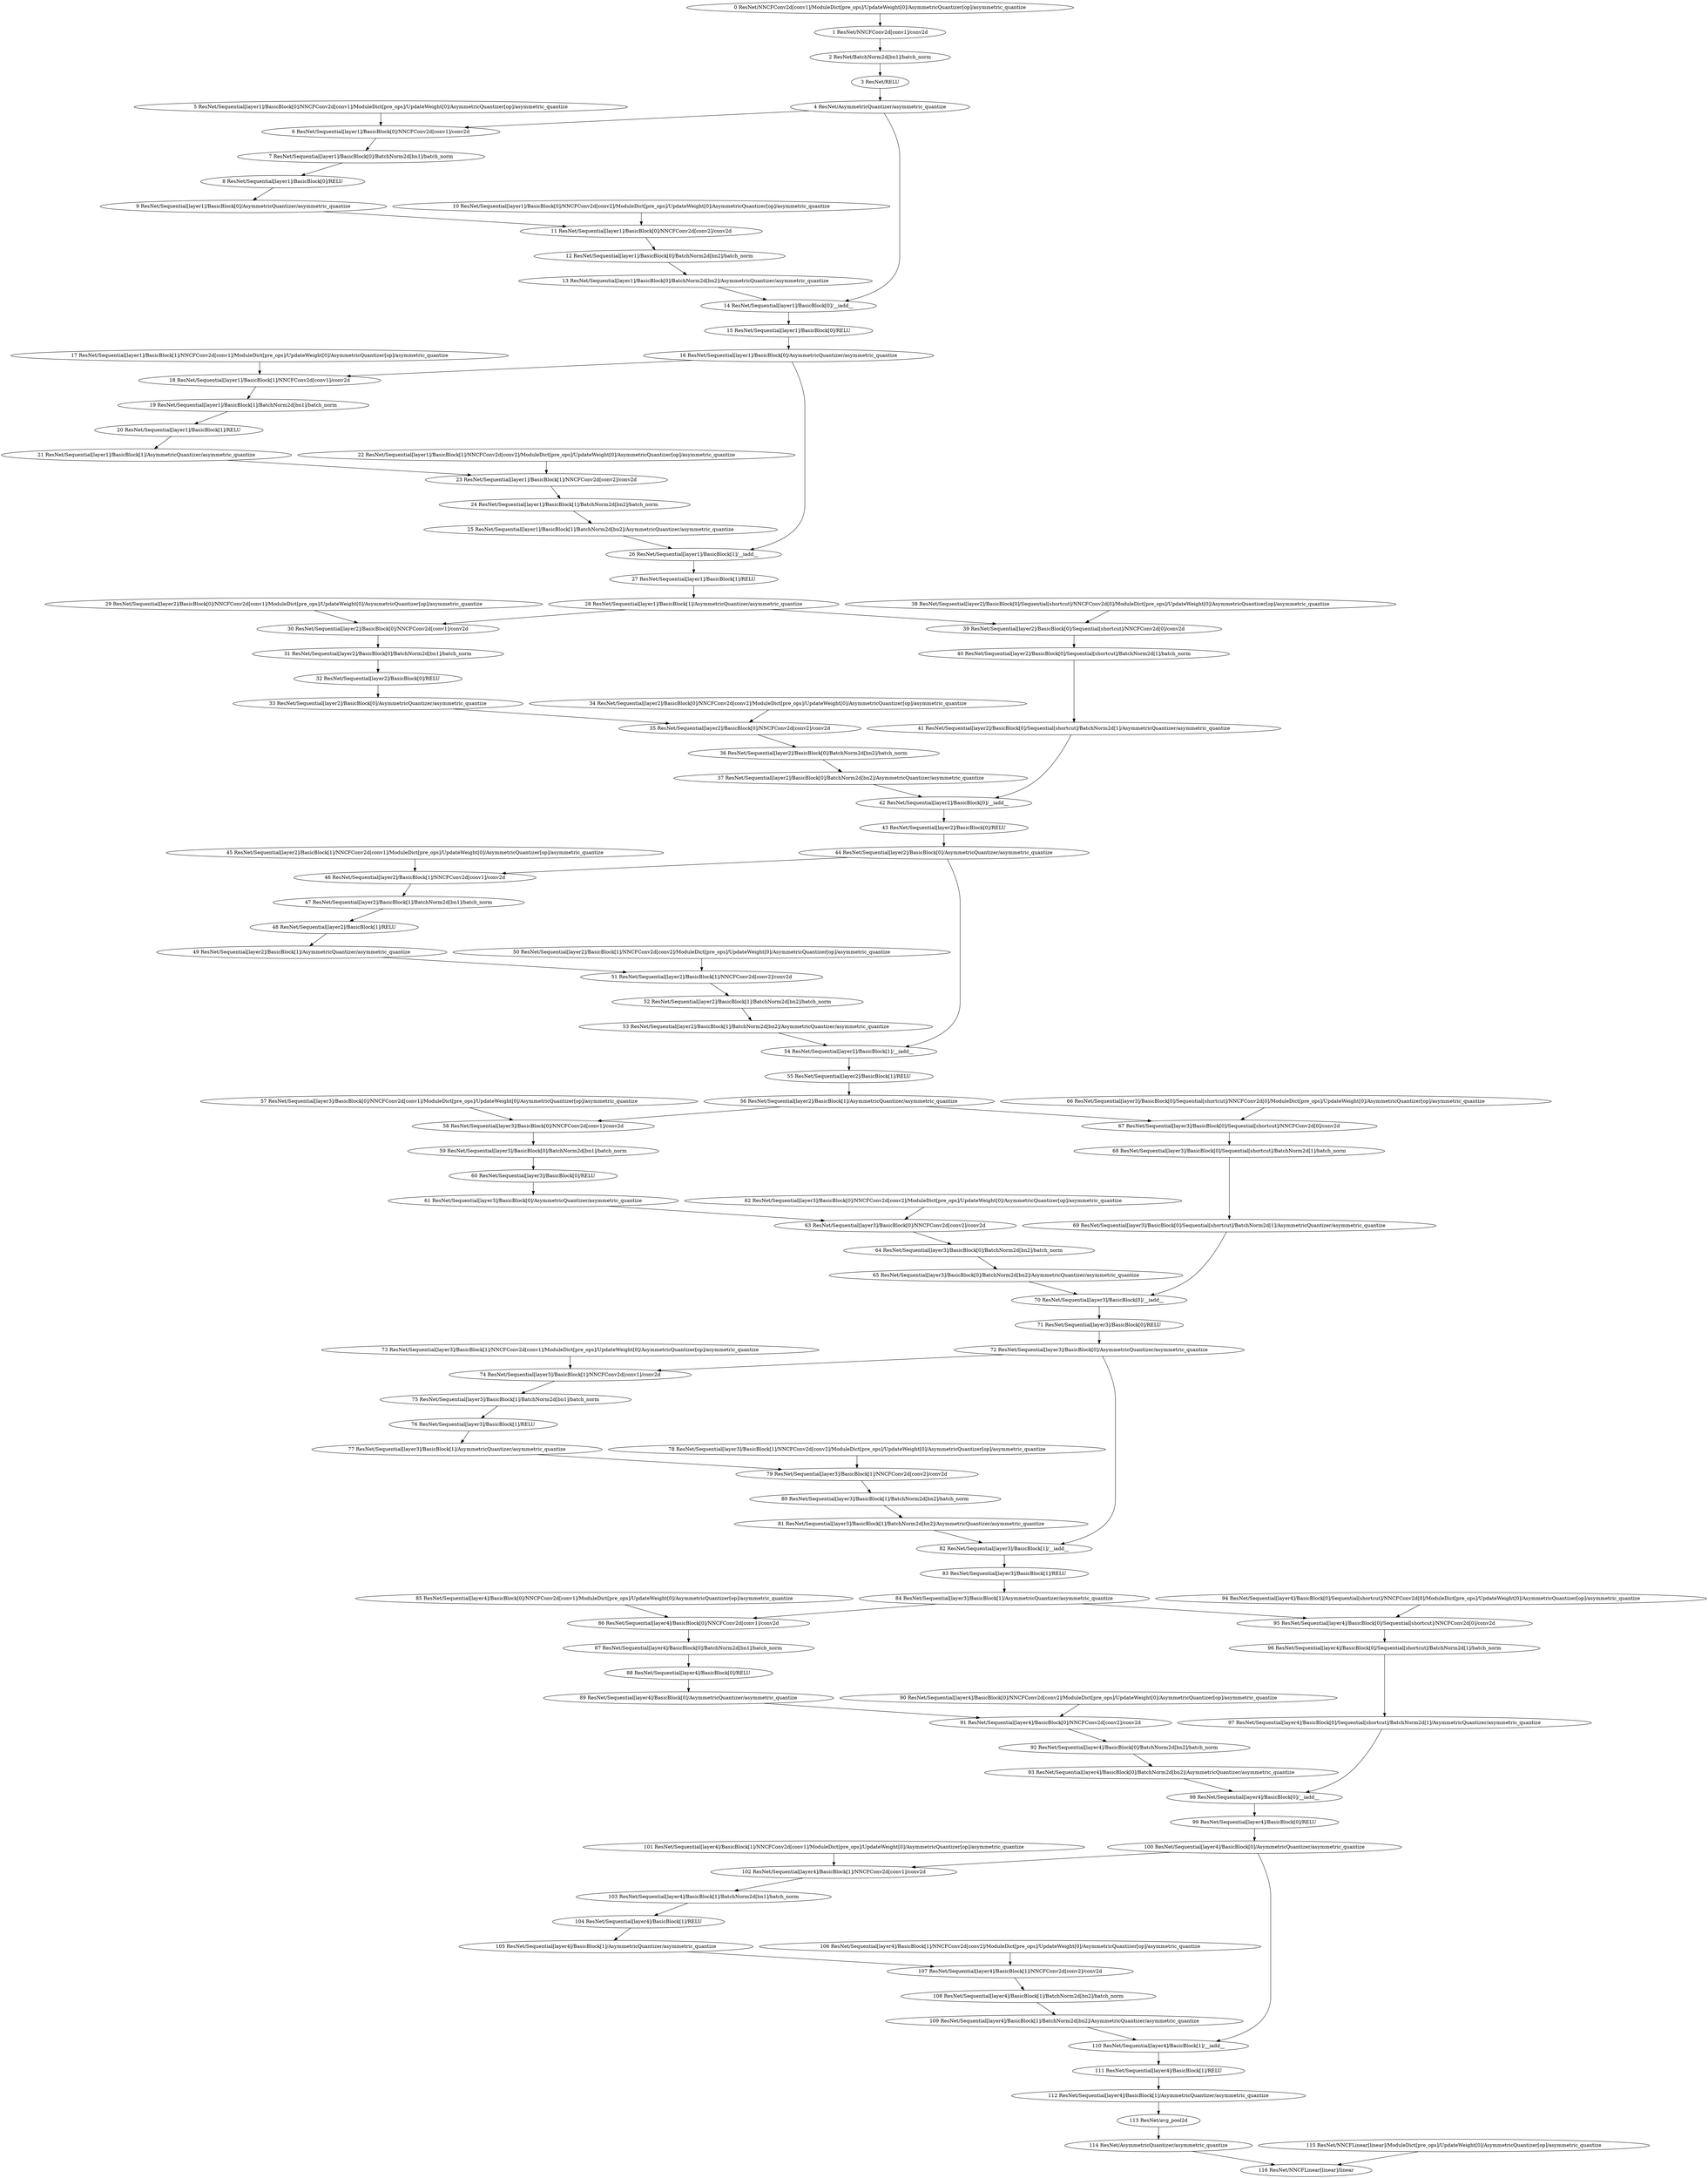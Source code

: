 strict digraph  {
"0 ResNet/NNCFConv2d[conv1]/ModuleDict[pre_ops]/UpdateWeight[0]/AsymmetricQuantizer[op]/asymmetric_quantize" [id=0, scope="ResNet/NNCFConv2d[conv1]/ModuleDict[pre_ops]/UpdateWeight[0]/AsymmetricQuantizer[op]", type=asymmetric_quantize];
"1 ResNet/NNCFConv2d[conv1]/conv2d" [id=1, scope="ResNet/NNCFConv2d[conv1]", type=conv2d];
"2 ResNet/BatchNorm2d[bn1]/batch_norm" [id=2, scope="ResNet/BatchNorm2d[bn1]", type=batch_norm];
"3 ResNet/RELU" [id=3, scope=ResNet, type=RELU];
"4 ResNet/AsymmetricQuantizer/asymmetric_quantize" [id=4, scope="ResNet/AsymmetricQuantizer", type=asymmetric_quantize];
"5 ResNet/Sequential[layer1]/BasicBlock[0]/NNCFConv2d[conv1]/ModuleDict[pre_ops]/UpdateWeight[0]/AsymmetricQuantizer[op]/asymmetric_quantize" [id=5, scope="ResNet/Sequential[layer1]/BasicBlock[0]/NNCFConv2d[conv1]/ModuleDict[pre_ops]/UpdateWeight[0]/AsymmetricQuantizer[op]", type=asymmetric_quantize];
"6 ResNet/Sequential[layer1]/BasicBlock[0]/NNCFConv2d[conv1]/conv2d" [id=6, scope="ResNet/Sequential[layer1]/BasicBlock[0]/NNCFConv2d[conv1]", type=conv2d];
"7 ResNet/Sequential[layer1]/BasicBlock[0]/BatchNorm2d[bn1]/batch_norm" [id=7, scope="ResNet/Sequential[layer1]/BasicBlock[0]/BatchNorm2d[bn1]", type=batch_norm];
"8 ResNet/Sequential[layer1]/BasicBlock[0]/RELU" [id=8, scope="ResNet/Sequential[layer1]/BasicBlock[0]", type=RELU];
"9 ResNet/Sequential[layer1]/BasicBlock[0]/AsymmetricQuantizer/asymmetric_quantize" [id=9, scope="ResNet/Sequential[layer1]/BasicBlock[0]/AsymmetricQuantizer", type=asymmetric_quantize];
"10 ResNet/Sequential[layer1]/BasicBlock[0]/NNCFConv2d[conv2]/ModuleDict[pre_ops]/UpdateWeight[0]/AsymmetricQuantizer[op]/asymmetric_quantize" [id=10, scope="ResNet/Sequential[layer1]/BasicBlock[0]/NNCFConv2d[conv2]/ModuleDict[pre_ops]/UpdateWeight[0]/AsymmetricQuantizer[op]", type=asymmetric_quantize];
"11 ResNet/Sequential[layer1]/BasicBlock[0]/NNCFConv2d[conv2]/conv2d" [id=11, scope="ResNet/Sequential[layer1]/BasicBlock[0]/NNCFConv2d[conv2]", type=conv2d];
"12 ResNet/Sequential[layer1]/BasicBlock[0]/BatchNorm2d[bn2]/batch_norm" [id=12, scope="ResNet/Sequential[layer1]/BasicBlock[0]/BatchNorm2d[bn2]", type=batch_norm];
"13 ResNet/Sequential[layer1]/BasicBlock[0]/BatchNorm2d[bn2]/AsymmetricQuantizer/asymmetric_quantize" [id=13, scope="ResNet/Sequential[layer1]/BasicBlock[0]/BatchNorm2d[bn2]/AsymmetricQuantizer", type=asymmetric_quantize];
"14 ResNet/Sequential[layer1]/BasicBlock[0]/__iadd__" [id=14, scope="ResNet/Sequential[layer1]/BasicBlock[0]", type=__iadd__];
"15 ResNet/Sequential[layer1]/BasicBlock[0]/RELU" [id=15, scope="ResNet/Sequential[layer1]/BasicBlock[0]", type=RELU];
"16 ResNet/Sequential[layer1]/BasicBlock[0]/AsymmetricQuantizer/asymmetric_quantize" [id=16, scope="ResNet/Sequential[layer1]/BasicBlock[0]/AsymmetricQuantizer", type=asymmetric_quantize];
"17 ResNet/Sequential[layer1]/BasicBlock[1]/NNCFConv2d[conv1]/ModuleDict[pre_ops]/UpdateWeight[0]/AsymmetricQuantizer[op]/asymmetric_quantize" [id=17, scope="ResNet/Sequential[layer1]/BasicBlock[1]/NNCFConv2d[conv1]/ModuleDict[pre_ops]/UpdateWeight[0]/AsymmetricQuantizer[op]", type=asymmetric_quantize];
"18 ResNet/Sequential[layer1]/BasicBlock[1]/NNCFConv2d[conv1]/conv2d" [id=18, scope="ResNet/Sequential[layer1]/BasicBlock[1]/NNCFConv2d[conv1]", type=conv2d];
"19 ResNet/Sequential[layer1]/BasicBlock[1]/BatchNorm2d[bn1]/batch_norm" [id=19, scope="ResNet/Sequential[layer1]/BasicBlock[1]/BatchNorm2d[bn1]", type=batch_norm];
"20 ResNet/Sequential[layer1]/BasicBlock[1]/RELU" [id=20, scope="ResNet/Sequential[layer1]/BasicBlock[1]", type=RELU];
"21 ResNet/Sequential[layer1]/BasicBlock[1]/AsymmetricQuantizer/asymmetric_quantize" [id=21, scope="ResNet/Sequential[layer1]/BasicBlock[1]/AsymmetricQuantizer", type=asymmetric_quantize];
"22 ResNet/Sequential[layer1]/BasicBlock[1]/NNCFConv2d[conv2]/ModuleDict[pre_ops]/UpdateWeight[0]/AsymmetricQuantizer[op]/asymmetric_quantize" [id=22, scope="ResNet/Sequential[layer1]/BasicBlock[1]/NNCFConv2d[conv2]/ModuleDict[pre_ops]/UpdateWeight[0]/AsymmetricQuantizer[op]", type=asymmetric_quantize];
"23 ResNet/Sequential[layer1]/BasicBlock[1]/NNCFConv2d[conv2]/conv2d" [id=23, scope="ResNet/Sequential[layer1]/BasicBlock[1]/NNCFConv2d[conv2]", type=conv2d];
"24 ResNet/Sequential[layer1]/BasicBlock[1]/BatchNorm2d[bn2]/batch_norm" [id=24, scope="ResNet/Sequential[layer1]/BasicBlock[1]/BatchNorm2d[bn2]", type=batch_norm];
"25 ResNet/Sequential[layer1]/BasicBlock[1]/BatchNorm2d[bn2]/AsymmetricQuantizer/asymmetric_quantize" [id=25, scope="ResNet/Sequential[layer1]/BasicBlock[1]/BatchNorm2d[bn2]/AsymmetricQuantizer", type=asymmetric_quantize];
"26 ResNet/Sequential[layer1]/BasicBlock[1]/__iadd__" [id=26, scope="ResNet/Sequential[layer1]/BasicBlock[1]", type=__iadd__];
"27 ResNet/Sequential[layer1]/BasicBlock[1]/RELU" [id=27, scope="ResNet/Sequential[layer1]/BasicBlock[1]", type=RELU];
"28 ResNet/Sequential[layer1]/BasicBlock[1]/AsymmetricQuantizer/asymmetric_quantize" [id=28, scope="ResNet/Sequential[layer1]/BasicBlock[1]/AsymmetricQuantizer", type=asymmetric_quantize];
"29 ResNet/Sequential[layer2]/BasicBlock[0]/NNCFConv2d[conv1]/ModuleDict[pre_ops]/UpdateWeight[0]/AsymmetricQuantizer[op]/asymmetric_quantize" [id=29, scope="ResNet/Sequential[layer2]/BasicBlock[0]/NNCFConv2d[conv1]/ModuleDict[pre_ops]/UpdateWeight[0]/AsymmetricQuantizer[op]", type=asymmetric_quantize];
"30 ResNet/Sequential[layer2]/BasicBlock[0]/NNCFConv2d[conv1]/conv2d" [id=30, scope="ResNet/Sequential[layer2]/BasicBlock[0]/NNCFConv2d[conv1]", type=conv2d];
"31 ResNet/Sequential[layer2]/BasicBlock[0]/BatchNorm2d[bn1]/batch_norm" [id=31, scope="ResNet/Sequential[layer2]/BasicBlock[0]/BatchNorm2d[bn1]", type=batch_norm];
"32 ResNet/Sequential[layer2]/BasicBlock[0]/RELU" [id=32, scope="ResNet/Sequential[layer2]/BasicBlock[0]", type=RELU];
"33 ResNet/Sequential[layer2]/BasicBlock[0]/AsymmetricQuantizer/asymmetric_quantize" [id=33, scope="ResNet/Sequential[layer2]/BasicBlock[0]/AsymmetricQuantizer", type=asymmetric_quantize];
"34 ResNet/Sequential[layer2]/BasicBlock[0]/NNCFConv2d[conv2]/ModuleDict[pre_ops]/UpdateWeight[0]/AsymmetricQuantizer[op]/asymmetric_quantize" [id=34, scope="ResNet/Sequential[layer2]/BasicBlock[0]/NNCFConv2d[conv2]/ModuleDict[pre_ops]/UpdateWeight[0]/AsymmetricQuantizer[op]", type=asymmetric_quantize];
"35 ResNet/Sequential[layer2]/BasicBlock[0]/NNCFConv2d[conv2]/conv2d" [id=35, scope="ResNet/Sequential[layer2]/BasicBlock[0]/NNCFConv2d[conv2]", type=conv2d];
"36 ResNet/Sequential[layer2]/BasicBlock[0]/BatchNorm2d[bn2]/batch_norm" [id=36, scope="ResNet/Sequential[layer2]/BasicBlock[0]/BatchNorm2d[bn2]", type=batch_norm];
"37 ResNet/Sequential[layer2]/BasicBlock[0]/BatchNorm2d[bn2]/AsymmetricQuantizer/asymmetric_quantize" [id=37, scope="ResNet/Sequential[layer2]/BasicBlock[0]/BatchNorm2d[bn2]/AsymmetricQuantizer", type=asymmetric_quantize];
"38 ResNet/Sequential[layer2]/BasicBlock[0]/Sequential[shortcut]/NNCFConv2d[0]/ModuleDict[pre_ops]/UpdateWeight[0]/AsymmetricQuantizer[op]/asymmetric_quantize" [id=38, scope="ResNet/Sequential[layer2]/BasicBlock[0]/Sequential[shortcut]/NNCFConv2d[0]/ModuleDict[pre_ops]/UpdateWeight[0]/AsymmetricQuantizer[op]", type=asymmetric_quantize];
"39 ResNet/Sequential[layer2]/BasicBlock[0]/Sequential[shortcut]/NNCFConv2d[0]/conv2d" [id=39, scope="ResNet/Sequential[layer2]/BasicBlock[0]/Sequential[shortcut]/NNCFConv2d[0]", type=conv2d];
"40 ResNet/Sequential[layer2]/BasicBlock[0]/Sequential[shortcut]/BatchNorm2d[1]/batch_norm" [id=40, scope="ResNet/Sequential[layer2]/BasicBlock[0]/Sequential[shortcut]/BatchNorm2d[1]", type=batch_norm];
"41 ResNet/Sequential[layer2]/BasicBlock[0]/Sequential[shortcut]/BatchNorm2d[1]/AsymmetricQuantizer/asymmetric_quantize" [id=41, scope="ResNet/Sequential[layer2]/BasicBlock[0]/Sequential[shortcut]/BatchNorm2d[1]/AsymmetricQuantizer", type=asymmetric_quantize];
"42 ResNet/Sequential[layer2]/BasicBlock[0]/__iadd__" [id=42, scope="ResNet/Sequential[layer2]/BasicBlock[0]", type=__iadd__];
"43 ResNet/Sequential[layer2]/BasicBlock[0]/RELU" [id=43, scope="ResNet/Sequential[layer2]/BasicBlock[0]", type=RELU];
"44 ResNet/Sequential[layer2]/BasicBlock[0]/AsymmetricQuantizer/asymmetric_quantize" [id=44, scope="ResNet/Sequential[layer2]/BasicBlock[0]/AsymmetricQuantizer", type=asymmetric_quantize];
"45 ResNet/Sequential[layer2]/BasicBlock[1]/NNCFConv2d[conv1]/ModuleDict[pre_ops]/UpdateWeight[0]/AsymmetricQuantizer[op]/asymmetric_quantize" [id=45, scope="ResNet/Sequential[layer2]/BasicBlock[1]/NNCFConv2d[conv1]/ModuleDict[pre_ops]/UpdateWeight[0]/AsymmetricQuantizer[op]", type=asymmetric_quantize];
"46 ResNet/Sequential[layer2]/BasicBlock[1]/NNCFConv2d[conv1]/conv2d" [id=46, scope="ResNet/Sequential[layer2]/BasicBlock[1]/NNCFConv2d[conv1]", type=conv2d];
"47 ResNet/Sequential[layer2]/BasicBlock[1]/BatchNorm2d[bn1]/batch_norm" [id=47, scope="ResNet/Sequential[layer2]/BasicBlock[1]/BatchNorm2d[bn1]", type=batch_norm];
"48 ResNet/Sequential[layer2]/BasicBlock[1]/RELU" [id=48, scope="ResNet/Sequential[layer2]/BasicBlock[1]", type=RELU];
"49 ResNet/Sequential[layer2]/BasicBlock[1]/AsymmetricQuantizer/asymmetric_quantize" [id=49, scope="ResNet/Sequential[layer2]/BasicBlock[1]/AsymmetricQuantizer", type=asymmetric_quantize];
"50 ResNet/Sequential[layer2]/BasicBlock[1]/NNCFConv2d[conv2]/ModuleDict[pre_ops]/UpdateWeight[0]/AsymmetricQuantizer[op]/asymmetric_quantize" [id=50, scope="ResNet/Sequential[layer2]/BasicBlock[1]/NNCFConv2d[conv2]/ModuleDict[pre_ops]/UpdateWeight[0]/AsymmetricQuantizer[op]", type=asymmetric_quantize];
"51 ResNet/Sequential[layer2]/BasicBlock[1]/NNCFConv2d[conv2]/conv2d" [id=51, scope="ResNet/Sequential[layer2]/BasicBlock[1]/NNCFConv2d[conv2]", type=conv2d];
"52 ResNet/Sequential[layer2]/BasicBlock[1]/BatchNorm2d[bn2]/batch_norm" [id=52, scope="ResNet/Sequential[layer2]/BasicBlock[1]/BatchNorm2d[bn2]", type=batch_norm];
"53 ResNet/Sequential[layer2]/BasicBlock[1]/BatchNorm2d[bn2]/AsymmetricQuantizer/asymmetric_quantize" [id=53, scope="ResNet/Sequential[layer2]/BasicBlock[1]/BatchNorm2d[bn2]/AsymmetricQuantizer", type=asymmetric_quantize];
"54 ResNet/Sequential[layer2]/BasicBlock[1]/__iadd__" [id=54, scope="ResNet/Sequential[layer2]/BasicBlock[1]", type=__iadd__];
"55 ResNet/Sequential[layer2]/BasicBlock[1]/RELU" [id=55, scope="ResNet/Sequential[layer2]/BasicBlock[1]", type=RELU];
"56 ResNet/Sequential[layer2]/BasicBlock[1]/AsymmetricQuantizer/asymmetric_quantize" [id=56, scope="ResNet/Sequential[layer2]/BasicBlock[1]/AsymmetricQuantizer", type=asymmetric_quantize];
"57 ResNet/Sequential[layer3]/BasicBlock[0]/NNCFConv2d[conv1]/ModuleDict[pre_ops]/UpdateWeight[0]/AsymmetricQuantizer[op]/asymmetric_quantize" [id=57, scope="ResNet/Sequential[layer3]/BasicBlock[0]/NNCFConv2d[conv1]/ModuleDict[pre_ops]/UpdateWeight[0]/AsymmetricQuantizer[op]", type=asymmetric_quantize];
"58 ResNet/Sequential[layer3]/BasicBlock[0]/NNCFConv2d[conv1]/conv2d" [id=58, scope="ResNet/Sequential[layer3]/BasicBlock[0]/NNCFConv2d[conv1]", type=conv2d];
"59 ResNet/Sequential[layer3]/BasicBlock[0]/BatchNorm2d[bn1]/batch_norm" [id=59, scope="ResNet/Sequential[layer3]/BasicBlock[0]/BatchNorm2d[bn1]", type=batch_norm];
"60 ResNet/Sequential[layer3]/BasicBlock[0]/RELU" [id=60, scope="ResNet/Sequential[layer3]/BasicBlock[0]", type=RELU];
"61 ResNet/Sequential[layer3]/BasicBlock[0]/AsymmetricQuantizer/asymmetric_quantize" [id=61, scope="ResNet/Sequential[layer3]/BasicBlock[0]/AsymmetricQuantizer", type=asymmetric_quantize];
"62 ResNet/Sequential[layer3]/BasicBlock[0]/NNCFConv2d[conv2]/ModuleDict[pre_ops]/UpdateWeight[0]/AsymmetricQuantizer[op]/asymmetric_quantize" [id=62, scope="ResNet/Sequential[layer3]/BasicBlock[0]/NNCFConv2d[conv2]/ModuleDict[pre_ops]/UpdateWeight[0]/AsymmetricQuantizer[op]", type=asymmetric_quantize];
"63 ResNet/Sequential[layer3]/BasicBlock[0]/NNCFConv2d[conv2]/conv2d" [id=63, scope="ResNet/Sequential[layer3]/BasicBlock[0]/NNCFConv2d[conv2]", type=conv2d];
"64 ResNet/Sequential[layer3]/BasicBlock[0]/BatchNorm2d[bn2]/batch_norm" [id=64, scope="ResNet/Sequential[layer3]/BasicBlock[0]/BatchNorm2d[bn2]", type=batch_norm];
"65 ResNet/Sequential[layer3]/BasicBlock[0]/BatchNorm2d[bn2]/AsymmetricQuantizer/asymmetric_quantize" [id=65, scope="ResNet/Sequential[layer3]/BasicBlock[0]/BatchNorm2d[bn2]/AsymmetricQuantizer", type=asymmetric_quantize];
"66 ResNet/Sequential[layer3]/BasicBlock[0]/Sequential[shortcut]/NNCFConv2d[0]/ModuleDict[pre_ops]/UpdateWeight[0]/AsymmetricQuantizer[op]/asymmetric_quantize" [id=66, scope="ResNet/Sequential[layer3]/BasicBlock[0]/Sequential[shortcut]/NNCFConv2d[0]/ModuleDict[pre_ops]/UpdateWeight[0]/AsymmetricQuantizer[op]", type=asymmetric_quantize];
"67 ResNet/Sequential[layer3]/BasicBlock[0]/Sequential[shortcut]/NNCFConv2d[0]/conv2d" [id=67, scope="ResNet/Sequential[layer3]/BasicBlock[0]/Sequential[shortcut]/NNCFConv2d[0]", type=conv2d];
"68 ResNet/Sequential[layer3]/BasicBlock[0]/Sequential[shortcut]/BatchNorm2d[1]/batch_norm" [id=68, scope="ResNet/Sequential[layer3]/BasicBlock[0]/Sequential[shortcut]/BatchNorm2d[1]", type=batch_norm];
"69 ResNet/Sequential[layer3]/BasicBlock[0]/Sequential[shortcut]/BatchNorm2d[1]/AsymmetricQuantizer/asymmetric_quantize" [id=69, scope="ResNet/Sequential[layer3]/BasicBlock[0]/Sequential[shortcut]/BatchNorm2d[1]/AsymmetricQuantizer", type=asymmetric_quantize];
"70 ResNet/Sequential[layer3]/BasicBlock[0]/__iadd__" [id=70, scope="ResNet/Sequential[layer3]/BasicBlock[0]", type=__iadd__];
"71 ResNet/Sequential[layer3]/BasicBlock[0]/RELU" [id=71, scope="ResNet/Sequential[layer3]/BasicBlock[0]", type=RELU];
"72 ResNet/Sequential[layer3]/BasicBlock[0]/AsymmetricQuantizer/asymmetric_quantize" [id=72, scope="ResNet/Sequential[layer3]/BasicBlock[0]/AsymmetricQuantizer", type=asymmetric_quantize];
"73 ResNet/Sequential[layer3]/BasicBlock[1]/NNCFConv2d[conv1]/ModuleDict[pre_ops]/UpdateWeight[0]/AsymmetricQuantizer[op]/asymmetric_quantize" [id=73, scope="ResNet/Sequential[layer3]/BasicBlock[1]/NNCFConv2d[conv1]/ModuleDict[pre_ops]/UpdateWeight[0]/AsymmetricQuantizer[op]", type=asymmetric_quantize];
"74 ResNet/Sequential[layer3]/BasicBlock[1]/NNCFConv2d[conv1]/conv2d" [id=74, scope="ResNet/Sequential[layer3]/BasicBlock[1]/NNCFConv2d[conv1]", type=conv2d];
"75 ResNet/Sequential[layer3]/BasicBlock[1]/BatchNorm2d[bn1]/batch_norm" [id=75, scope="ResNet/Sequential[layer3]/BasicBlock[1]/BatchNorm2d[bn1]", type=batch_norm];
"76 ResNet/Sequential[layer3]/BasicBlock[1]/RELU" [id=76, scope="ResNet/Sequential[layer3]/BasicBlock[1]", type=RELU];
"77 ResNet/Sequential[layer3]/BasicBlock[1]/AsymmetricQuantizer/asymmetric_quantize" [id=77, scope="ResNet/Sequential[layer3]/BasicBlock[1]/AsymmetricQuantizer", type=asymmetric_quantize];
"78 ResNet/Sequential[layer3]/BasicBlock[1]/NNCFConv2d[conv2]/ModuleDict[pre_ops]/UpdateWeight[0]/AsymmetricQuantizer[op]/asymmetric_quantize" [id=78, scope="ResNet/Sequential[layer3]/BasicBlock[1]/NNCFConv2d[conv2]/ModuleDict[pre_ops]/UpdateWeight[0]/AsymmetricQuantizer[op]", type=asymmetric_quantize];
"79 ResNet/Sequential[layer3]/BasicBlock[1]/NNCFConv2d[conv2]/conv2d" [id=79, scope="ResNet/Sequential[layer3]/BasicBlock[1]/NNCFConv2d[conv2]", type=conv2d];
"80 ResNet/Sequential[layer3]/BasicBlock[1]/BatchNorm2d[bn2]/batch_norm" [id=80, scope="ResNet/Sequential[layer3]/BasicBlock[1]/BatchNorm2d[bn2]", type=batch_norm];
"81 ResNet/Sequential[layer3]/BasicBlock[1]/BatchNorm2d[bn2]/AsymmetricQuantizer/asymmetric_quantize" [id=81, scope="ResNet/Sequential[layer3]/BasicBlock[1]/BatchNorm2d[bn2]/AsymmetricQuantizer", type=asymmetric_quantize];
"82 ResNet/Sequential[layer3]/BasicBlock[1]/__iadd__" [id=82, scope="ResNet/Sequential[layer3]/BasicBlock[1]", type=__iadd__];
"83 ResNet/Sequential[layer3]/BasicBlock[1]/RELU" [id=83, scope="ResNet/Sequential[layer3]/BasicBlock[1]", type=RELU];
"84 ResNet/Sequential[layer3]/BasicBlock[1]/AsymmetricQuantizer/asymmetric_quantize" [id=84, scope="ResNet/Sequential[layer3]/BasicBlock[1]/AsymmetricQuantizer", type=asymmetric_quantize];
"85 ResNet/Sequential[layer4]/BasicBlock[0]/NNCFConv2d[conv1]/ModuleDict[pre_ops]/UpdateWeight[0]/AsymmetricQuantizer[op]/asymmetric_quantize" [id=85, scope="ResNet/Sequential[layer4]/BasicBlock[0]/NNCFConv2d[conv1]/ModuleDict[pre_ops]/UpdateWeight[0]/AsymmetricQuantizer[op]", type=asymmetric_quantize];
"86 ResNet/Sequential[layer4]/BasicBlock[0]/NNCFConv2d[conv1]/conv2d" [id=86, scope="ResNet/Sequential[layer4]/BasicBlock[0]/NNCFConv2d[conv1]", type=conv2d];
"87 ResNet/Sequential[layer4]/BasicBlock[0]/BatchNorm2d[bn1]/batch_norm" [id=87, scope="ResNet/Sequential[layer4]/BasicBlock[0]/BatchNorm2d[bn1]", type=batch_norm];
"88 ResNet/Sequential[layer4]/BasicBlock[0]/RELU" [id=88, scope="ResNet/Sequential[layer4]/BasicBlock[0]", type=RELU];
"89 ResNet/Sequential[layer4]/BasicBlock[0]/AsymmetricQuantizer/asymmetric_quantize" [id=89, scope="ResNet/Sequential[layer4]/BasicBlock[0]/AsymmetricQuantizer", type=asymmetric_quantize];
"90 ResNet/Sequential[layer4]/BasicBlock[0]/NNCFConv2d[conv2]/ModuleDict[pre_ops]/UpdateWeight[0]/AsymmetricQuantizer[op]/asymmetric_quantize" [id=90, scope="ResNet/Sequential[layer4]/BasicBlock[0]/NNCFConv2d[conv2]/ModuleDict[pre_ops]/UpdateWeight[0]/AsymmetricQuantizer[op]", type=asymmetric_quantize];
"91 ResNet/Sequential[layer4]/BasicBlock[0]/NNCFConv2d[conv2]/conv2d" [id=91, scope="ResNet/Sequential[layer4]/BasicBlock[0]/NNCFConv2d[conv2]", type=conv2d];
"92 ResNet/Sequential[layer4]/BasicBlock[0]/BatchNorm2d[bn2]/batch_norm" [id=92, scope="ResNet/Sequential[layer4]/BasicBlock[0]/BatchNorm2d[bn2]", type=batch_norm];
"93 ResNet/Sequential[layer4]/BasicBlock[0]/BatchNorm2d[bn2]/AsymmetricQuantizer/asymmetric_quantize" [id=93, scope="ResNet/Sequential[layer4]/BasicBlock[0]/BatchNorm2d[bn2]/AsymmetricQuantizer", type=asymmetric_quantize];
"94 ResNet/Sequential[layer4]/BasicBlock[0]/Sequential[shortcut]/NNCFConv2d[0]/ModuleDict[pre_ops]/UpdateWeight[0]/AsymmetricQuantizer[op]/asymmetric_quantize" [id=94, scope="ResNet/Sequential[layer4]/BasicBlock[0]/Sequential[shortcut]/NNCFConv2d[0]/ModuleDict[pre_ops]/UpdateWeight[0]/AsymmetricQuantizer[op]", type=asymmetric_quantize];
"95 ResNet/Sequential[layer4]/BasicBlock[0]/Sequential[shortcut]/NNCFConv2d[0]/conv2d" [id=95, scope="ResNet/Sequential[layer4]/BasicBlock[0]/Sequential[shortcut]/NNCFConv2d[0]", type=conv2d];
"96 ResNet/Sequential[layer4]/BasicBlock[0]/Sequential[shortcut]/BatchNorm2d[1]/batch_norm" [id=96, scope="ResNet/Sequential[layer4]/BasicBlock[0]/Sequential[shortcut]/BatchNorm2d[1]", type=batch_norm];
"97 ResNet/Sequential[layer4]/BasicBlock[0]/Sequential[shortcut]/BatchNorm2d[1]/AsymmetricQuantizer/asymmetric_quantize" [id=97, scope="ResNet/Sequential[layer4]/BasicBlock[0]/Sequential[shortcut]/BatchNorm2d[1]/AsymmetricQuantizer", type=asymmetric_quantize];
"98 ResNet/Sequential[layer4]/BasicBlock[0]/__iadd__" [id=98, scope="ResNet/Sequential[layer4]/BasicBlock[0]", type=__iadd__];
"99 ResNet/Sequential[layer4]/BasicBlock[0]/RELU" [id=99, scope="ResNet/Sequential[layer4]/BasicBlock[0]", type=RELU];
"100 ResNet/Sequential[layer4]/BasicBlock[0]/AsymmetricQuantizer/asymmetric_quantize" [id=100, scope="ResNet/Sequential[layer4]/BasicBlock[0]/AsymmetricQuantizer", type=asymmetric_quantize];
"101 ResNet/Sequential[layer4]/BasicBlock[1]/NNCFConv2d[conv1]/ModuleDict[pre_ops]/UpdateWeight[0]/AsymmetricQuantizer[op]/asymmetric_quantize" [id=101, scope="ResNet/Sequential[layer4]/BasicBlock[1]/NNCFConv2d[conv1]/ModuleDict[pre_ops]/UpdateWeight[0]/AsymmetricQuantizer[op]", type=asymmetric_quantize];
"102 ResNet/Sequential[layer4]/BasicBlock[1]/NNCFConv2d[conv1]/conv2d" [id=102, scope="ResNet/Sequential[layer4]/BasicBlock[1]/NNCFConv2d[conv1]", type=conv2d];
"103 ResNet/Sequential[layer4]/BasicBlock[1]/BatchNorm2d[bn1]/batch_norm" [id=103, scope="ResNet/Sequential[layer4]/BasicBlock[1]/BatchNorm2d[bn1]", type=batch_norm];
"104 ResNet/Sequential[layer4]/BasicBlock[1]/RELU" [id=104, scope="ResNet/Sequential[layer4]/BasicBlock[1]", type=RELU];
"105 ResNet/Sequential[layer4]/BasicBlock[1]/AsymmetricQuantizer/asymmetric_quantize" [id=105, scope="ResNet/Sequential[layer4]/BasicBlock[1]/AsymmetricQuantizer", type=asymmetric_quantize];
"106 ResNet/Sequential[layer4]/BasicBlock[1]/NNCFConv2d[conv2]/ModuleDict[pre_ops]/UpdateWeight[0]/AsymmetricQuantizer[op]/asymmetric_quantize" [id=106, scope="ResNet/Sequential[layer4]/BasicBlock[1]/NNCFConv2d[conv2]/ModuleDict[pre_ops]/UpdateWeight[0]/AsymmetricQuantizer[op]", type=asymmetric_quantize];
"107 ResNet/Sequential[layer4]/BasicBlock[1]/NNCFConv2d[conv2]/conv2d" [id=107, scope="ResNet/Sequential[layer4]/BasicBlock[1]/NNCFConv2d[conv2]", type=conv2d];
"108 ResNet/Sequential[layer4]/BasicBlock[1]/BatchNorm2d[bn2]/batch_norm" [id=108, scope="ResNet/Sequential[layer4]/BasicBlock[1]/BatchNorm2d[bn2]", type=batch_norm];
"109 ResNet/Sequential[layer4]/BasicBlock[1]/BatchNorm2d[bn2]/AsymmetricQuantizer/asymmetric_quantize" [id=109, scope="ResNet/Sequential[layer4]/BasicBlock[1]/BatchNorm2d[bn2]/AsymmetricQuantizer", type=asymmetric_quantize];
"110 ResNet/Sequential[layer4]/BasicBlock[1]/__iadd__" [id=110, scope="ResNet/Sequential[layer4]/BasicBlock[1]", type=__iadd__];
"111 ResNet/Sequential[layer4]/BasicBlock[1]/RELU" [id=111, scope="ResNet/Sequential[layer4]/BasicBlock[1]", type=RELU];
"112 ResNet/Sequential[layer4]/BasicBlock[1]/AsymmetricQuantizer/asymmetric_quantize" [id=112, scope="ResNet/Sequential[layer4]/BasicBlock[1]/AsymmetricQuantizer", type=asymmetric_quantize];
"113 ResNet/avg_pool2d" [id=113, scope=ResNet, type=avg_pool2d];
"114 ResNet/AsymmetricQuantizer/asymmetric_quantize" [id=114, scope="ResNet/AsymmetricQuantizer", type=asymmetric_quantize];
"115 ResNet/NNCFLinear[linear]/ModuleDict[pre_ops]/UpdateWeight[0]/AsymmetricQuantizer[op]/asymmetric_quantize" [id=115, scope="ResNet/NNCFLinear[linear]/ModuleDict[pre_ops]/UpdateWeight[0]/AsymmetricQuantizer[op]", type=asymmetric_quantize];
"116 ResNet/NNCFLinear[linear]/linear" [id=116, scope="ResNet/NNCFLinear[linear]", type=linear];
"0 ResNet/NNCFConv2d[conv1]/ModuleDict[pre_ops]/UpdateWeight[0]/AsymmetricQuantizer[op]/asymmetric_quantize" -> "1 ResNet/NNCFConv2d[conv1]/conv2d";
"1 ResNet/NNCFConv2d[conv1]/conv2d" -> "2 ResNet/BatchNorm2d[bn1]/batch_norm";
"2 ResNet/BatchNorm2d[bn1]/batch_norm" -> "3 ResNet/RELU";
"3 ResNet/RELU" -> "4 ResNet/AsymmetricQuantizer/asymmetric_quantize";
"4 ResNet/AsymmetricQuantizer/asymmetric_quantize" -> "6 ResNet/Sequential[layer1]/BasicBlock[0]/NNCFConv2d[conv1]/conv2d";
"5 ResNet/Sequential[layer1]/BasicBlock[0]/NNCFConv2d[conv1]/ModuleDict[pre_ops]/UpdateWeight[0]/AsymmetricQuantizer[op]/asymmetric_quantize" -> "6 ResNet/Sequential[layer1]/BasicBlock[0]/NNCFConv2d[conv1]/conv2d";
"6 ResNet/Sequential[layer1]/BasicBlock[0]/NNCFConv2d[conv1]/conv2d" -> "7 ResNet/Sequential[layer1]/BasicBlock[0]/BatchNorm2d[bn1]/batch_norm";
"7 ResNet/Sequential[layer1]/BasicBlock[0]/BatchNorm2d[bn1]/batch_norm" -> "8 ResNet/Sequential[layer1]/BasicBlock[0]/RELU";
"8 ResNet/Sequential[layer1]/BasicBlock[0]/RELU" -> "9 ResNet/Sequential[layer1]/BasicBlock[0]/AsymmetricQuantizer/asymmetric_quantize";
"4 ResNet/AsymmetricQuantizer/asymmetric_quantize" -> "14 ResNet/Sequential[layer1]/BasicBlock[0]/__iadd__";
"9 ResNet/Sequential[layer1]/BasicBlock[0]/AsymmetricQuantizer/asymmetric_quantize" -> "11 ResNet/Sequential[layer1]/BasicBlock[0]/NNCFConv2d[conv2]/conv2d";
"10 ResNet/Sequential[layer1]/BasicBlock[0]/NNCFConv2d[conv2]/ModuleDict[pre_ops]/UpdateWeight[0]/AsymmetricQuantizer[op]/asymmetric_quantize" -> "11 ResNet/Sequential[layer1]/BasicBlock[0]/NNCFConv2d[conv2]/conv2d";
"11 ResNet/Sequential[layer1]/BasicBlock[0]/NNCFConv2d[conv2]/conv2d" -> "12 ResNet/Sequential[layer1]/BasicBlock[0]/BatchNorm2d[bn2]/batch_norm";
"12 ResNet/Sequential[layer1]/BasicBlock[0]/BatchNorm2d[bn2]/batch_norm" -> "13 ResNet/Sequential[layer1]/BasicBlock[0]/BatchNorm2d[bn2]/AsymmetricQuantizer/asymmetric_quantize";
"13 ResNet/Sequential[layer1]/BasicBlock[0]/BatchNorm2d[bn2]/AsymmetricQuantizer/asymmetric_quantize" -> "14 ResNet/Sequential[layer1]/BasicBlock[0]/__iadd__";
"14 ResNet/Sequential[layer1]/BasicBlock[0]/__iadd__" -> "15 ResNet/Sequential[layer1]/BasicBlock[0]/RELU";
"15 ResNet/Sequential[layer1]/BasicBlock[0]/RELU" -> "16 ResNet/Sequential[layer1]/BasicBlock[0]/AsymmetricQuantizer/asymmetric_quantize";
"16 ResNet/Sequential[layer1]/BasicBlock[0]/AsymmetricQuantizer/asymmetric_quantize" -> "18 ResNet/Sequential[layer1]/BasicBlock[1]/NNCFConv2d[conv1]/conv2d";
"16 ResNet/Sequential[layer1]/BasicBlock[0]/AsymmetricQuantizer/asymmetric_quantize" -> "26 ResNet/Sequential[layer1]/BasicBlock[1]/__iadd__";
"17 ResNet/Sequential[layer1]/BasicBlock[1]/NNCFConv2d[conv1]/ModuleDict[pre_ops]/UpdateWeight[0]/AsymmetricQuantizer[op]/asymmetric_quantize" -> "18 ResNet/Sequential[layer1]/BasicBlock[1]/NNCFConv2d[conv1]/conv2d";
"18 ResNet/Sequential[layer1]/BasicBlock[1]/NNCFConv2d[conv1]/conv2d" -> "19 ResNet/Sequential[layer1]/BasicBlock[1]/BatchNorm2d[bn1]/batch_norm";
"19 ResNet/Sequential[layer1]/BasicBlock[1]/BatchNorm2d[bn1]/batch_norm" -> "20 ResNet/Sequential[layer1]/BasicBlock[1]/RELU";
"20 ResNet/Sequential[layer1]/BasicBlock[1]/RELU" -> "21 ResNet/Sequential[layer1]/BasicBlock[1]/AsymmetricQuantizer/asymmetric_quantize";
"21 ResNet/Sequential[layer1]/BasicBlock[1]/AsymmetricQuantizer/asymmetric_quantize" -> "23 ResNet/Sequential[layer1]/BasicBlock[1]/NNCFConv2d[conv2]/conv2d";
"22 ResNet/Sequential[layer1]/BasicBlock[1]/NNCFConv2d[conv2]/ModuleDict[pre_ops]/UpdateWeight[0]/AsymmetricQuantizer[op]/asymmetric_quantize" -> "23 ResNet/Sequential[layer1]/BasicBlock[1]/NNCFConv2d[conv2]/conv2d";
"23 ResNet/Sequential[layer1]/BasicBlock[1]/NNCFConv2d[conv2]/conv2d" -> "24 ResNet/Sequential[layer1]/BasicBlock[1]/BatchNorm2d[bn2]/batch_norm";
"24 ResNet/Sequential[layer1]/BasicBlock[1]/BatchNorm2d[bn2]/batch_norm" -> "25 ResNet/Sequential[layer1]/BasicBlock[1]/BatchNorm2d[bn2]/AsymmetricQuantizer/asymmetric_quantize";
"25 ResNet/Sequential[layer1]/BasicBlock[1]/BatchNorm2d[bn2]/AsymmetricQuantizer/asymmetric_quantize" -> "26 ResNet/Sequential[layer1]/BasicBlock[1]/__iadd__";
"26 ResNet/Sequential[layer1]/BasicBlock[1]/__iadd__" -> "27 ResNet/Sequential[layer1]/BasicBlock[1]/RELU";
"27 ResNet/Sequential[layer1]/BasicBlock[1]/RELU" -> "28 ResNet/Sequential[layer1]/BasicBlock[1]/AsymmetricQuantizer/asymmetric_quantize";
"28 ResNet/Sequential[layer1]/BasicBlock[1]/AsymmetricQuantizer/asymmetric_quantize" -> "30 ResNet/Sequential[layer2]/BasicBlock[0]/NNCFConv2d[conv1]/conv2d";
"28 ResNet/Sequential[layer1]/BasicBlock[1]/AsymmetricQuantizer/asymmetric_quantize" -> "39 ResNet/Sequential[layer2]/BasicBlock[0]/Sequential[shortcut]/NNCFConv2d[0]/conv2d";
"29 ResNet/Sequential[layer2]/BasicBlock[0]/NNCFConv2d[conv1]/ModuleDict[pre_ops]/UpdateWeight[0]/AsymmetricQuantizer[op]/asymmetric_quantize" -> "30 ResNet/Sequential[layer2]/BasicBlock[0]/NNCFConv2d[conv1]/conv2d";
"30 ResNet/Sequential[layer2]/BasicBlock[0]/NNCFConv2d[conv1]/conv2d" -> "31 ResNet/Sequential[layer2]/BasicBlock[0]/BatchNorm2d[bn1]/batch_norm";
"31 ResNet/Sequential[layer2]/BasicBlock[0]/BatchNorm2d[bn1]/batch_norm" -> "32 ResNet/Sequential[layer2]/BasicBlock[0]/RELU";
"32 ResNet/Sequential[layer2]/BasicBlock[0]/RELU" -> "33 ResNet/Sequential[layer2]/BasicBlock[0]/AsymmetricQuantizer/asymmetric_quantize";
"33 ResNet/Sequential[layer2]/BasicBlock[0]/AsymmetricQuantizer/asymmetric_quantize" -> "35 ResNet/Sequential[layer2]/BasicBlock[0]/NNCFConv2d[conv2]/conv2d";
"34 ResNet/Sequential[layer2]/BasicBlock[0]/NNCFConv2d[conv2]/ModuleDict[pre_ops]/UpdateWeight[0]/AsymmetricQuantizer[op]/asymmetric_quantize" -> "35 ResNet/Sequential[layer2]/BasicBlock[0]/NNCFConv2d[conv2]/conv2d";
"35 ResNet/Sequential[layer2]/BasicBlock[0]/NNCFConv2d[conv2]/conv2d" -> "36 ResNet/Sequential[layer2]/BasicBlock[0]/BatchNorm2d[bn2]/batch_norm";
"36 ResNet/Sequential[layer2]/BasicBlock[0]/BatchNorm2d[bn2]/batch_norm" -> "37 ResNet/Sequential[layer2]/BasicBlock[0]/BatchNorm2d[bn2]/AsymmetricQuantizer/asymmetric_quantize";
"37 ResNet/Sequential[layer2]/BasicBlock[0]/BatchNorm2d[bn2]/AsymmetricQuantizer/asymmetric_quantize" -> "42 ResNet/Sequential[layer2]/BasicBlock[0]/__iadd__";
"38 ResNet/Sequential[layer2]/BasicBlock[0]/Sequential[shortcut]/NNCFConv2d[0]/ModuleDict[pre_ops]/UpdateWeight[0]/AsymmetricQuantizer[op]/asymmetric_quantize" -> "39 ResNet/Sequential[layer2]/BasicBlock[0]/Sequential[shortcut]/NNCFConv2d[0]/conv2d";
"39 ResNet/Sequential[layer2]/BasicBlock[0]/Sequential[shortcut]/NNCFConv2d[0]/conv2d" -> "40 ResNet/Sequential[layer2]/BasicBlock[0]/Sequential[shortcut]/BatchNorm2d[1]/batch_norm";
"40 ResNet/Sequential[layer2]/BasicBlock[0]/Sequential[shortcut]/BatchNorm2d[1]/batch_norm" -> "41 ResNet/Sequential[layer2]/BasicBlock[0]/Sequential[shortcut]/BatchNorm2d[1]/AsymmetricQuantizer/asymmetric_quantize";
"41 ResNet/Sequential[layer2]/BasicBlock[0]/Sequential[shortcut]/BatchNorm2d[1]/AsymmetricQuantizer/asymmetric_quantize" -> "42 ResNet/Sequential[layer2]/BasicBlock[0]/__iadd__";
"42 ResNet/Sequential[layer2]/BasicBlock[0]/__iadd__" -> "43 ResNet/Sequential[layer2]/BasicBlock[0]/RELU";
"43 ResNet/Sequential[layer2]/BasicBlock[0]/RELU" -> "44 ResNet/Sequential[layer2]/BasicBlock[0]/AsymmetricQuantizer/asymmetric_quantize";
"44 ResNet/Sequential[layer2]/BasicBlock[0]/AsymmetricQuantizer/asymmetric_quantize" -> "46 ResNet/Sequential[layer2]/BasicBlock[1]/NNCFConv2d[conv1]/conv2d";
"44 ResNet/Sequential[layer2]/BasicBlock[0]/AsymmetricQuantizer/asymmetric_quantize" -> "54 ResNet/Sequential[layer2]/BasicBlock[1]/__iadd__";
"45 ResNet/Sequential[layer2]/BasicBlock[1]/NNCFConv2d[conv1]/ModuleDict[pre_ops]/UpdateWeight[0]/AsymmetricQuantizer[op]/asymmetric_quantize" -> "46 ResNet/Sequential[layer2]/BasicBlock[1]/NNCFConv2d[conv1]/conv2d";
"46 ResNet/Sequential[layer2]/BasicBlock[1]/NNCFConv2d[conv1]/conv2d" -> "47 ResNet/Sequential[layer2]/BasicBlock[1]/BatchNorm2d[bn1]/batch_norm";
"47 ResNet/Sequential[layer2]/BasicBlock[1]/BatchNorm2d[bn1]/batch_norm" -> "48 ResNet/Sequential[layer2]/BasicBlock[1]/RELU";
"48 ResNet/Sequential[layer2]/BasicBlock[1]/RELU" -> "49 ResNet/Sequential[layer2]/BasicBlock[1]/AsymmetricQuantizer/asymmetric_quantize";
"49 ResNet/Sequential[layer2]/BasicBlock[1]/AsymmetricQuantizer/asymmetric_quantize" -> "51 ResNet/Sequential[layer2]/BasicBlock[1]/NNCFConv2d[conv2]/conv2d";
"50 ResNet/Sequential[layer2]/BasicBlock[1]/NNCFConv2d[conv2]/ModuleDict[pre_ops]/UpdateWeight[0]/AsymmetricQuantizer[op]/asymmetric_quantize" -> "51 ResNet/Sequential[layer2]/BasicBlock[1]/NNCFConv2d[conv2]/conv2d";
"51 ResNet/Sequential[layer2]/BasicBlock[1]/NNCFConv2d[conv2]/conv2d" -> "52 ResNet/Sequential[layer2]/BasicBlock[1]/BatchNorm2d[bn2]/batch_norm";
"52 ResNet/Sequential[layer2]/BasicBlock[1]/BatchNorm2d[bn2]/batch_norm" -> "53 ResNet/Sequential[layer2]/BasicBlock[1]/BatchNorm2d[bn2]/AsymmetricQuantizer/asymmetric_quantize";
"53 ResNet/Sequential[layer2]/BasicBlock[1]/BatchNorm2d[bn2]/AsymmetricQuantizer/asymmetric_quantize" -> "54 ResNet/Sequential[layer2]/BasicBlock[1]/__iadd__";
"54 ResNet/Sequential[layer2]/BasicBlock[1]/__iadd__" -> "55 ResNet/Sequential[layer2]/BasicBlock[1]/RELU";
"55 ResNet/Sequential[layer2]/BasicBlock[1]/RELU" -> "56 ResNet/Sequential[layer2]/BasicBlock[1]/AsymmetricQuantizer/asymmetric_quantize";
"56 ResNet/Sequential[layer2]/BasicBlock[1]/AsymmetricQuantizer/asymmetric_quantize" -> "58 ResNet/Sequential[layer3]/BasicBlock[0]/NNCFConv2d[conv1]/conv2d";
"56 ResNet/Sequential[layer2]/BasicBlock[1]/AsymmetricQuantizer/asymmetric_quantize" -> "67 ResNet/Sequential[layer3]/BasicBlock[0]/Sequential[shortcut]/NNCFConv2d[0]/conv2d";
"57 ResNet/Sequential[layer3]/BasicBlock[0]/NNCFConv2d[conv1]/ModuleDict[pre_ops]/UpdateWeight[0]/AsymmetricQuantizer[op]/asymmetric_quantize" -> "58 ResNet/Sequential[layer3]/BasicBlock[0]/NNCFConv2d[conv1]/conv2d";
"58 ResNet/Sequential[layer3]/BasicBlock[0]/NNCFConv2d[conv1]/conv2d" -> "59 ResNet/Sequential[layer3]/BasicBlock[0]/BatchNorm2d[bn1]/batch_norm";
"59 ResNet/Sequential[layer3]/BasicBlock[0]/BatchNorm2d[bn1]/batch_norm" -> "60 ResNet/Sequential[layer3]/BasicBlock[0]/RELU";
"60 ResNet/Sequential[layer3]/BasicBlock[0]/RELU" -> "61 ResNet/Sequential[layer3]/BasicBlock[0]/AsymmetricQuantizer/asymmetric_quantize";
"61 ResNet/Sequential[layer3]/BasicBlock[0]/AsymmetricQuantizer/asymmetric_quantize" -> "63 ResNet/Sequential[layer3]/BasicBlock[0]/NNCFConv2d[conv2]/conv2d";
"62 ResNet/Sequential[layer3]/BasicBlock[0]/NNCFConv2d[conv2]/ModuleDict[pre_ops]/UpdateWeight[0]/AsymmetricQuantizer[op]/asymmetric_quantize" -> "63 ResNet/Sequential[layer3]/BasicBlock[0]/NNCFConv2d[conv2]/conv2d";
"63 ResNet/Sequential[layer3]/BasicBlock[0]/NNCFConv2d[conv2]/conv2d" -> "64 ResNet/Sequential[layer3]/BasicBlock[0]/BatchNorm2d[bn2]/batch_norm";
"64 ResNet/Sequential[layer3]/BasicBlock[0]/BatchNorm2d[bn2]/batch_norm" -> "65 ResNet/Sequential[layer3]/BasicBlock[0]/BatchNorm2d[bn2]/AsymmetricQuantizer/asymmetric_quantize";
"65 ResNet/Sequential[layer3]/BasicBlock[0]/BatchNorm2d[bn2]/AsymmetricQuantizer/asymmetric_quantize" -> "70 ResNet/Sequential[layer3]/BasicBlock[0]/__iadd__";
"66 ResNet/Sequential[layer3]/BasicBlock[0]/Sequential[shortcut]/NNCFConv2d[0]/ModuleDict[pre_ops]/UpdateWeight[0]/AsymmetricQuantizer[op]/asymmetric_quantize" -> "67 ResNet/Sequential[layer3]/BasicBlock[0]/Sequential[shortcut]/NNCFConv2d[0]/conv2d";
"67 ResNet/Sequential[layer3]/BasicBlock[0]/Sequential[shortcut]/NNCFConv2d[0]/conv2d" -> "68 ResNet/Sequential[layer3]/BasicBlock[0]/Sequential[shortcut]/BatchNorm2d[1]/batch_norm";
"68 ResNet/Sequential[layer3]/BasicBlock[0]/Sequential[shortcut]/BatchNorm2d[1]/batch_norm" -> "69 ResNet/Sequential[layer3]/BasicBlock[0]/Sequential[shortcut]/BatchNorm2d[1]/AsymmetricQuantizer/asymmetric_quantize";
"69 ResNet/Sequential[layer3]/BasicBlock[0]/Sequential[shortcut]/BatchNorm2d[1]/AsymmetricQuantizer/asymmetric_quantize" -> "70 ResNet/Sequential[layer3]/BasicBlock[0]/__iadd__";
"70 ResNet/Sequential[layer3]/BasicBlock[0]/__iadd__" -> "71 ResNet/Sequential[layer3]/BasicBlock[0]/RELU";
"71 ResNet/Sequential[layer3]/BasicBlock[0]/RELU" -> "72 ResNet/Sequential[layer3]/BasicBlock[0]/AsymmetricQuantizer/asymmetric_quantize";
"72 ResNet/Sequential[layer3]/BasicBlock[0]/AsymmetricQuantizer/asymmetric_quantize" -> "74 ResNet/Sequential[layer3]/BasicBlock[1]/NNCFConv2d[conv1]/conv2d";
"72 ResNet/Sequential[layer3]/BasicBlock[0]/AsymmetricQuantizer/asymmetric_quantize" -> "82 ResNet/Sequential[layer3]/BasicBlock[1]/__iadd__";
"73 ResNet/Sequential[layer3]/BasicBlock[1]/NNCFConv2d[conv1]/ModuleDict[pre_ops]/UpdateWeight[0]/AsymmetricQuantizer[op]/asymmetric_quantize" -> "74 ResNet/Sequential[layer3]/BasicBlock[1]/NNCFConv2d[conv1]/conv2d";
"74 ResNet/Sequential[layer3]/BasicBlock[1]/NNCFConv2d[conv1]/conv2d" -> "75 ResNet/Sequential[layer3]/BasicBlock[1]/BatchNorm2d[bn1]/batch_norm";
"75 ResNet/Sequential[layer3]/BasicBlock[1]/BatchNorm2d[bn1]/batch_norm" -> "76 ResNet/Sequential[layer3]/BasicBlock[1]/RELU";
"76 ResNet/Sequential[layer3]/BasicBlock[1]/RELU" -> "77 ResNet/Sequential[layer3]/BasicBlock[1]/AsymmetricQuantizer/asymmetric_quantize";
"77 ResNet/Sequential[layer3]/BasicBlock[1]/AsymmetricQuantizer/asymmetric_quantize" -> "79 ResNet/Sequential[layer3]/BasicBlock[1]/NNCFConv2d[conv2]/conv2d";
"78 ResNet/Sequential[layer3]/BasicBlock[1]/NNCFConv2d[conv2]/ModuleDict[pre_ops]/UpdateWeight[0]/AsymmetricQuantizer[op]/asymmetric_quantize" -> "79 ResNet/Sequential[layer3]/BasicBlock[1]/NNCFConv2d[conv2]/conv2d";
"79 ResNet/Sequential[layer3]/BasicBlock[1]/NNCFConv2d[conv2]/conv2d" -> "80 ResNet/Sequential[layer3]/BasicBlock[1]/BatchNorm2d[bn2]/batch_norm";
"80 ResNet/Sequential[layer3]/BasicBlock[1]/BatchNorm2d[bn2]/batch_norm" -> "81 ResNet/Sequential[layer3]/BasicBlock[1]/BatchNorm2d[bn2]/AsymmetricQuantizer/asymmetric_quantize";
"81 ResNet/Sequential[layer3]/BasicBlock[1]/BatchNorm2d[bn2]/AsymmetricQuantizer/asymmetric_quantize" -> "82 ResNet/Sequential[layer3]/BasicBlock[1]/__iadd__";
"82 ResNet/Sequential[layer3]/BasicBlock[1]/__iadd__" -> "83 ResNet/Sequential[layer3]/BasicBlock[1]/RELU";
"83 ResNet/Sequential[layer3]/BasicBlock[1]/RELU" -> "84 ResNet/Sequential[layer3]/BasicBlock[1]/AsymmetricQuantizer/asymmetric_quantize";
"84 ResNet/Sequential[layer3]/BasicBlock[1]/AsymmetricQuantizer/asymmetric_quantize" -> "86 ResNet/Sequential[layer4]/BasicBlock[0]/NNCFConv2d[conv1]/conv2d";
"84 ResNet/Sequential[layer3]/BasicBlock[1]/AsymmetricQuantizer/asymmetric_quantize" -> "95 ResNet/Sequential[layer4]/BasicBlock[0]/Sequential[shortcut]/NNCFConv2d[0]/conv2d";
"85 ResNet/Sequential[layer4]/BasicBlock[0]/NNCFConv2d[conv1]/ModuleDict[pre_ops]/UpdateWeight[0]/AsymmetricQuantizer[op]/asymmetric_quantize" -> "86 ResNet/Sequential[layer4]/BasicBlock[0]/NNCFConv2d[conv1]/conv2d";
"86 ResNet/Sequential[layer4]/BasicBlock[0]/NNCFConv2d[conv1]/conv2d" -> "87 ResNet/Sequential[layer4]/BasicBlock[0]/BatchNorm2d[bn1]/batch_norm";
"87 ResNet/Sequential[layer4]/BasicBlock[0]/BatchNorm2d[bn1]/batch_norm" -> "88 ResNet/Sequential[layer4]/BasicBlock[0]/RELU";
"88 ResNet/Sequential[layer4]/BasicBlock[0]/RELU" -> "89 ResNet/Sequential[layer4]/BasicBlock[0]/AsymmetricQuantizer/asymmetric_quantize";
"89 ResNet/Sequential[layer4]/BasicBlock[0]/AsymmetricQuantizer/asymmetric_quantize" -> "91 ResNet/Sequential[layer4]/BasicBlock[0]/NNCFConv2d[conv2]/conv2d";
"90 ResNet/Sequential[layer4]/BasicBlock[0]/NNCFConv2d[conv2]/ModuleDict[pre_ops]/UpdateWeight[0]/AsymmetricQuantizer[op]/asymmetric_quantize" -> "91 ResNet/Sequential[layer4]/BasicBlock[0]/NNCFConv2d[conv2]/conv2d";
"91 ResNet/Sequential[layer4]/BasicBlock[0]/NNCFConv2d[conv2]/conv2d" -> "92 ResNet/Sequential[layer4]/BasicBlock[0]/BatchNorm2d[bn2]/batch_norm";
"92 ResNet/Sequential[layer4]/BasicBlock[0]/BatchNorm2d[bn2]/batch_norm" -> "93 ResNet/Sequential[layer4]/BasicBlock[0]/BatchNorm2d[bn2]/AsymmetricQuantizer/asymmetric_quantize";
"93 ResNet/Sequential[layer4]/BasicBlock[0]/BatchNorm2d[bn2]/AsymmetricQuantizer/asymmetric_quantize" -> "98 ResNet/Sequential[layer4]/BasicBlock[0]/__iadd__";
"94 ResNet/Sequential[layer4]/BasicBlock[0]/Sequential[shortcut]/NNCFConv2d[0]/ModuleDict[pre_ops]/UpdateWeight[0]/AsymmetricQuantizer[op]/asymmetric_quantize" -> "95 ResNet/Sequential[layer4]/BasicBlock[0]/Sequential[shortcut]/NNCFConv2d[0]/conv2d";
"95 ResNet/Sequential[layer4]/BasicBlock[0]/Sequential[shortcut]/NNCFConv2d[0]/conv2d" -> "96 ResNet/Sequential[layer4]/BasicBlock[0]/Sequential[shortcut]/BatchNorm2d[1]/batch_norm";
"96 ResNet/Sequential[layer4]/BasicBlock[0]/Sequential[shortcut]/BatchNorm2d[1]/batch_norm" -> "97 ResNet/Sequential[layer4]/BasicBlock[0]/Sequential[shortcut]/BatchNorm2d[1]/AsymmetricQuantizer/asymmetric_quantize";
"97 ResNet/Sequential[layer4]/BasicBlock[0]/Sequential[shortcut]/BatchNorm2d[1]/AsymmetricQuantizer/asymmetric_quantize" -> "98 ResNet/Sequential[layer4]/BasicBlock[0]/__iadd__";
"98 ResNet/Sequential[layer4]/BasicBlock[0]/__iadd__" -> "99 ResNet/Sequential[layer4]/BasicBlock[0]/RELU";
"99 ResNet/Sequential[layer4]/BasicBlock[0]/RELU" -> "100 ResNet/Sequential[layer4]/BasicBlock[0]/AsymmetricQuantizer/asymmetric_quantize";
"100 ResNet/Sequential[layer4]/BasicBlock[0]/AsymmetricQuantizer/asymmetric_quantize" -> "102 ResNet/Sequential[layer4]/BasicBlock[1]/NNCFConv2d[conv1]/conv2d";
"100 ResNet/Sequential[layer4]/BasicBlock[0]/AsymmetricQuantizer/asymmetric_quantize" -> "110 ResNet/Sequential[layer4]/BasicBlock[1]/__iadd__";
"101 ResNet/Sequential[layer4]/BasicBlock[1]/NNCFConv2d[conv1]/ModuleDict[pre_ops]/UpdateWeight[0]/AsymmetricQuantizer[op]/asymmetric_quantize" -> "102 ResNet/Sequential[layer4]/BasicBlock[1]/NNCFConv2d[conv1]/conv2d";
"102 ResNet/Sequential[layer4]/BasicBlock[1]/NNCFConv2d[conv1]/conv2d" -> "103 ResNet/Sequential[layer4]/BasicBlock[1]/BatchNorm2d[bn1]/batch_norm";
"103 ResNet/Sequential[layer4]/BasicBlock[1]/BatchNorm2d[bn1]/batch_norm" -> "104 ResNet/Sequential[layer4]/BasicBlock[1]/RELU";
"104 ResNet/Sequential[layer4]/BasicBlock[1]/RELU" -> "105 ResNet/Sequential[layer4]/BasicBlock[1]/AsymmetricQuantizer/asymmetric_quantize";
"105 ResNet/Sequential[layer4]/BasicBlock[1]/AsymmetricQuantizer/asymmetric_quantize" -> "107 ResNet/Sequential[layer4]/BasicBlock[1]/NNCFConv2d[conv2]/conv2d";
"106 ResNet/Sequential[layer4]/BasicBlock[1]/NNCFConv2d[conv2]/ModuleDict[pre_ops]/UpdateWeight[0]/AsymmetricQuantizer[op]/asymmetric_quantize" -> "107 ResNet/Sequential[layer4]/BasicBlock[1]/NNCFConv2d[conv2]/conv2d";
"107 ResNet/Sequential[layer4]/BasicBlock[1]/NNCFConv2d[conv2]/conv2d" -> "108 ResNet/Sequential[layer4]/BasicBlock[1]/BatchNorm2d[bn2]/batch_norm";
"108 ResNet/Sequential[layer4]/BasicBlock[1]/BatchNorm2d[bn2]/batch_norm" -> "109 ResNet/Sequential[layer4]/BasicBlock[1]/BatchNorm2d[bn2]/AsymmetricQuantizer/asymmetric_quantize";
"109 ResNet/Sequential[layer4]/BasicBlock[1]/BatchNorm2d[bn2]/AsymmetricQuantizer/asymmetric_quantize" -> "110 ResNet/Sequential[layer4]/BasicBlock[1]/__iadd__";
"110 ResNet/Sequential[layer4]/BasicBlock[1]/__iadd__" -> "111 ResNet/Sequential[layer4]/BasicBlock[1]/RELU";
"111 ResNet/Sequential[layer4]/BasicBlock[1]/RELU" -> "112 ResNet/Sequential[layer4]/BasicBlock[1]/AsymmetricQuantizer/asymmetric_quantize";
"112 ResNet/Sequential[layer4]/BasicBlock[1]/AsymmetricQuantizer/asymmetric_quantize" -> "113 ResNet/avg_pool2d";
"113 ResNet/avg_pool2d" -> "114 ResNet/AsymmetricQuantizer/asymmetric_quantize";
"114 ResNet/AsymmetricQuantizer/asymmetric_quantize" -> "116 ResNet/NNCFLinear[linear]/linear";
"115 ResNet/NNCFLinear[linear]/ModuleDict[pre_ops]/UpdateWeight[0]/AsymmetricQuantizer[op]/asymmetric_quantize" -> "116 ResNet/NNCFLinear[linear]/linear";
}
